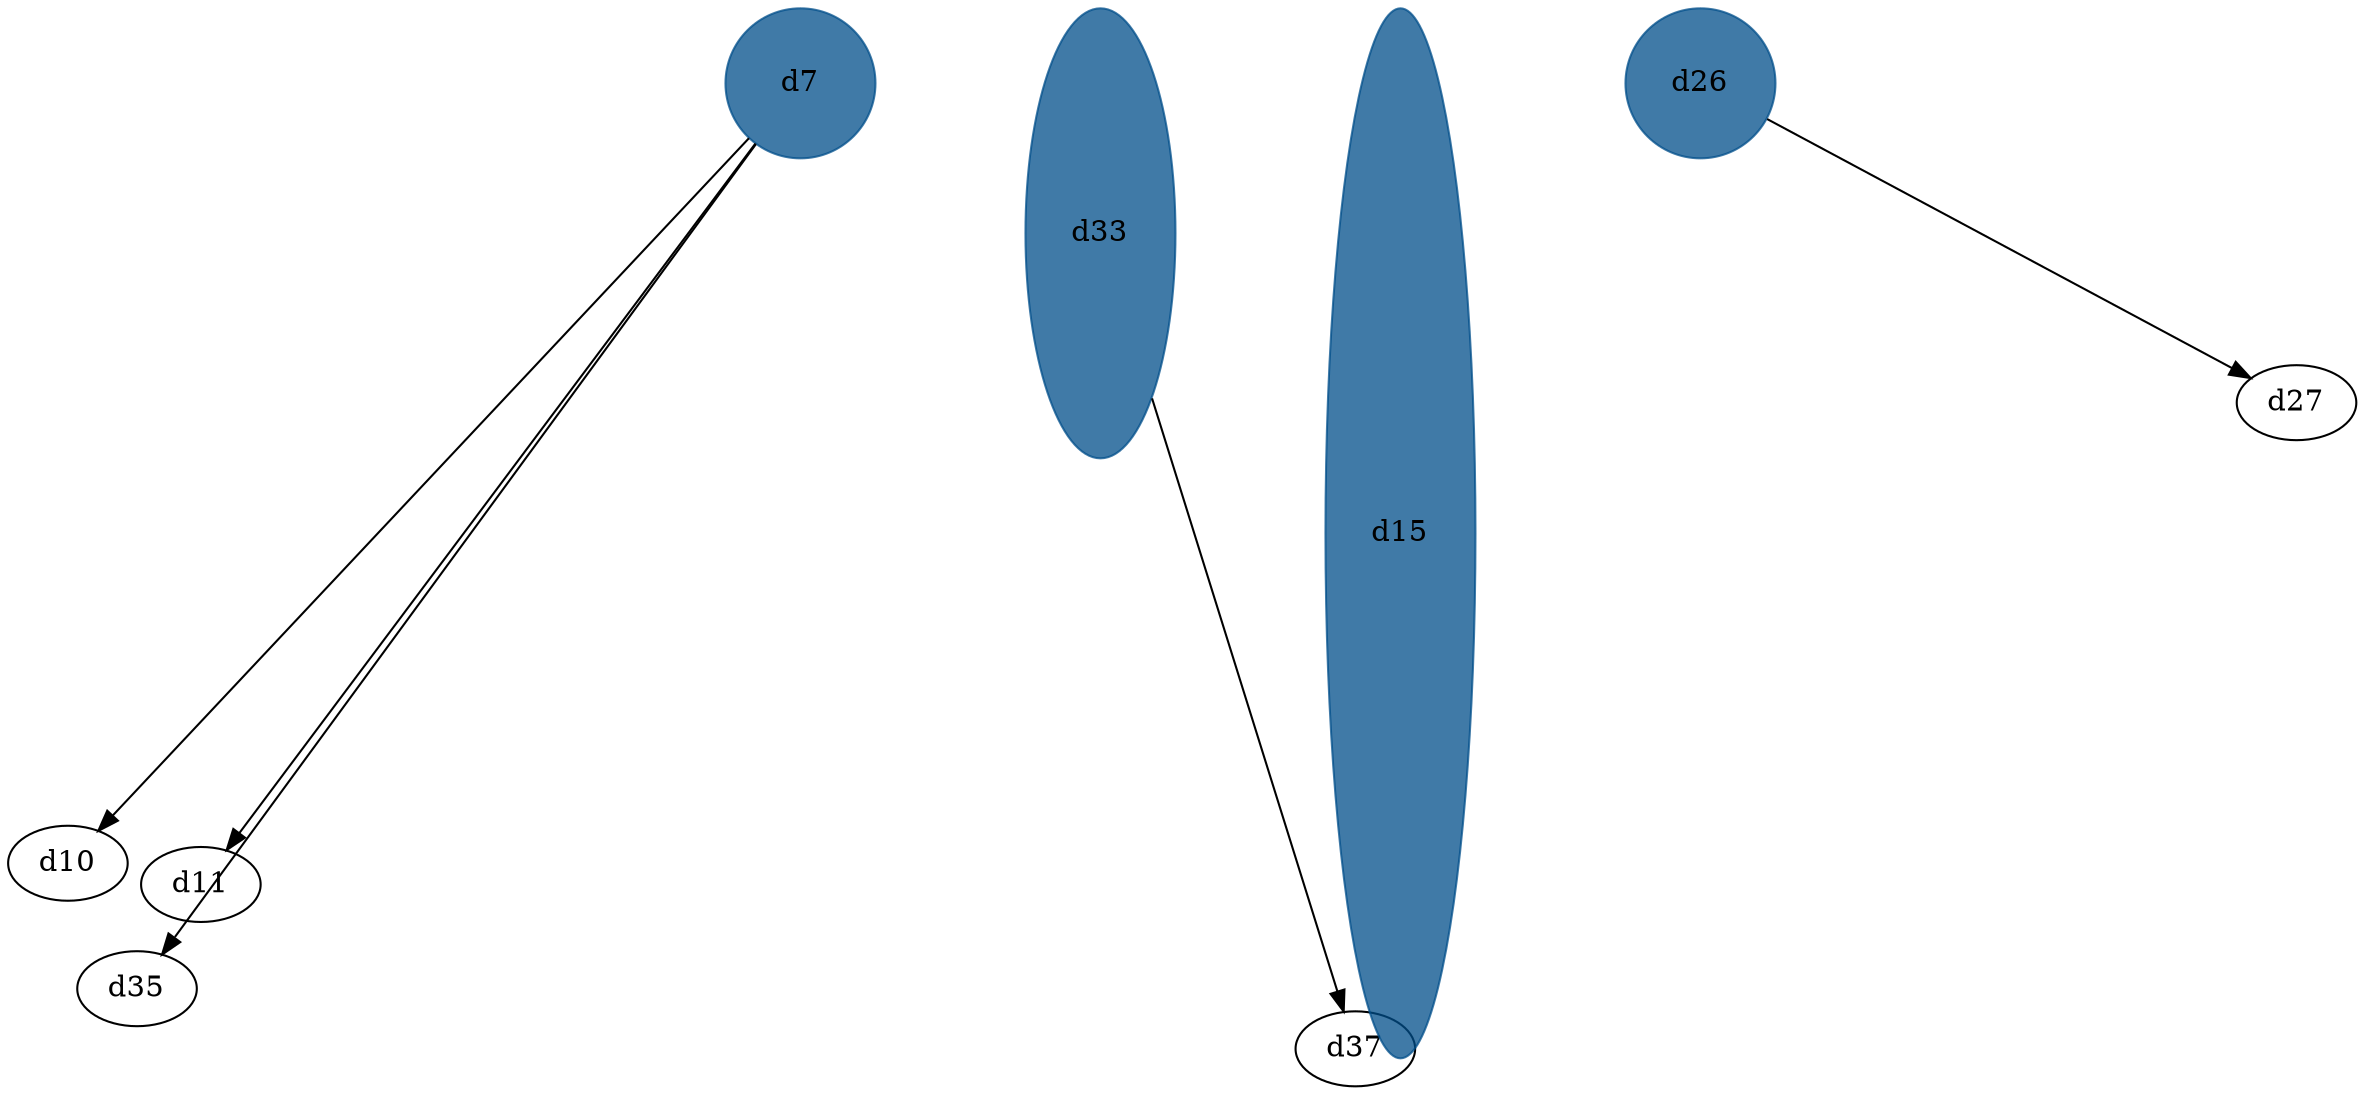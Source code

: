 //do not use DOT to generate pdf use NEATO or FDP
digraph{
layout="neato";
splines="ortho";
d7[shape="ellipse", style="filled", color="#004E8ABF", pos="0,8!", height="1", width="1"];
d7 -> d10;
d7 -> d11;
d7 -> d35;
d33[shape="ellipse", style="filled", color="#004E8ABF", pos="2,7!", height="3", width="1"];
d33 -> d37;
d15[shape="ellipse", style="filled", color="#004E8ABF", pos="4,5!", height="7", width="1"];
d26[shape="ellipse", style="filled", color="#004E8ABF", pos="6,8!", height="1", width="1"];
d26 -> d27;
}